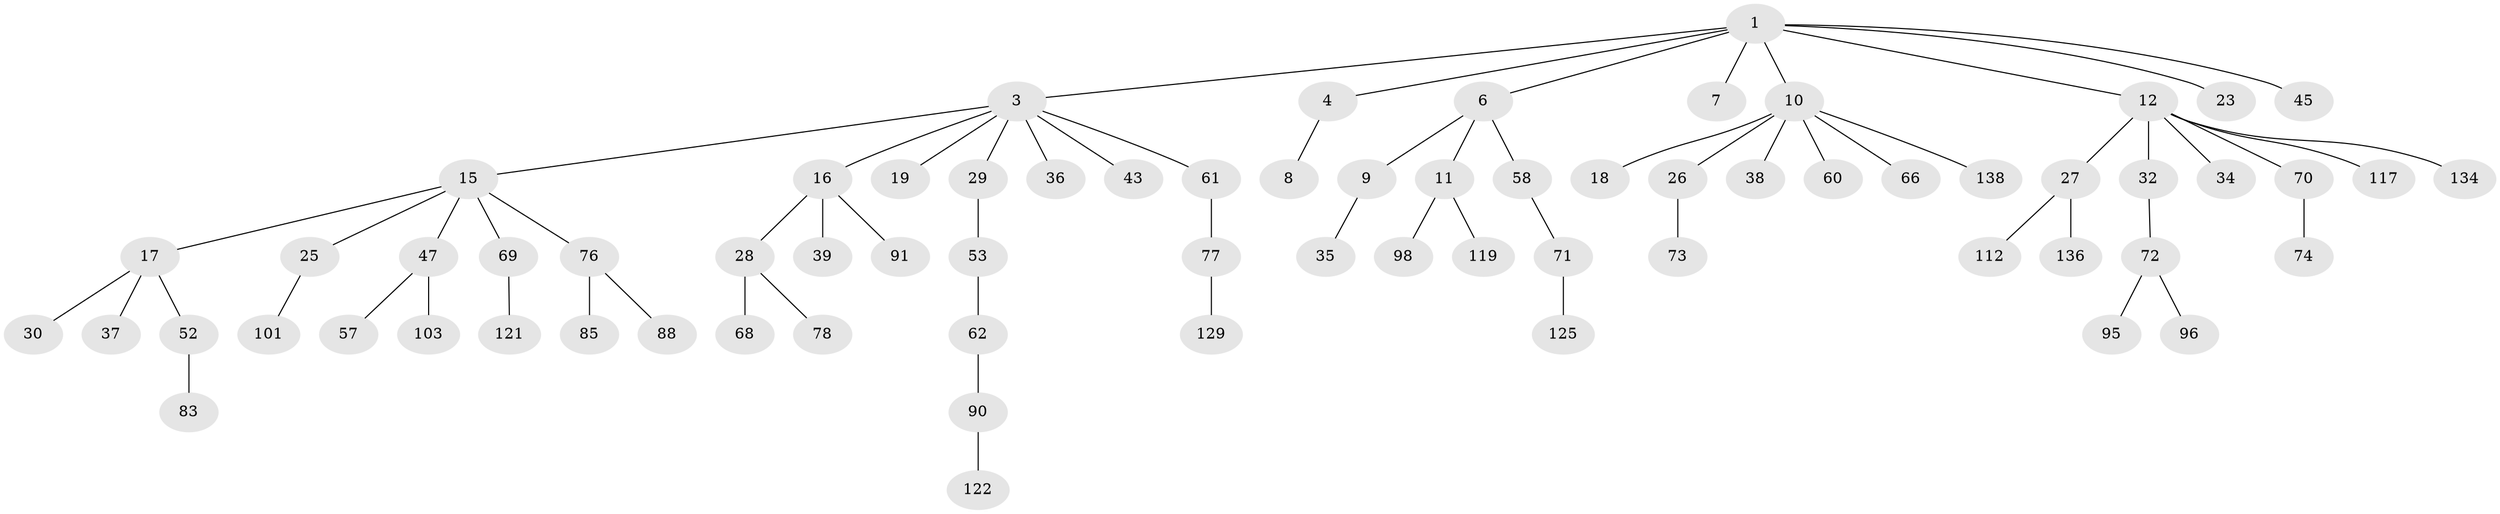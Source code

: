 // original degree distribution, {3: 0.14285714285714285, 7: 0.02142857142857143, 6: 0.007142857142857143, 4: 0.05, 5: 0.03571428571428571, 2: 0.24285714285714285, 1: 0.5}
// Generated by graph-tools (version 1.1) at 2025/15/03/09/25 04:15:32]
// undirected, 70 vertices, 69 edges
graph export_dot {
graph [start="1"]
  node [color=gray90,style=filled];
  1 [super="+2"];
  3 [super="+5"];
  4 [super="+86"];
  6 [super="+114"];
  7 [super="+75"];
  8 [super="+65"];
  9 [super="+24"];
  10 [super="+21+123"];
  11 [super="+14+51"];
  12 [super="+13+50"];
  15 [super="+20"];
  16;
  17 [super="+22+104"];
  18 [super="+87"];
  19 [super="+113"];
  23 [super="+59+44+137"];
  25 [super="+67"];
  26;
  27 [super="+92+40+128+130+31+33"];
  28 [super="+42"];
  29;
  30;
  32;
  34 [super="+116"];
  35 [super="+140+81"];
  36 [super="+82"];
  37;
  38 [super="+55"];
  39 [super="+41"];
  43 [super="+124"];
  45 [super="+97+108"];
  47 [super="+54"];
  52;
  53 [super="+94"];
  57 [super="+132"];
  58;
  60 [super="+107"];
  61 [super="+80"];
  62;
  66;
  68;
  69;
  70;
  71;
  72;
  73;
  74;
  76;
  77;
  78 [super="+118"];
  83 [super="+99"];
  85 [super="+133"];
  88;
  90;
  91;
  95;
  96;
  98;
  101;
  103;
  112;
  117;
  119;
  121;
  122;
  125;
  129;
  134;
  136 [super="+139"];
  138;
  1 -- 4;
  1 -- 12;
  1 -- 3;
  1 -- 23;
  1 -- 6;
  1 -- 7;
  1 -- 10;
  1 -- 45;
  3 -- 15;
  3 -- 19;
  3 -- 36;
  3 -- 43;
  3 -- 16;
  3 -- 29;
  3 -- 61;
  4 -- 8;
  6 -- 9;
  6 -- 11;
  6 -- 58;
  9 -- 35;
  10 -- 18;
  10 -- 38;
  10 -- 66;
  10 -- 26;
  10 -- 138;
  10 -- 60;
  11 -- 98;
  11 -- 119;
  12 -- 27;
  12 -- 32;
  12 -- 70;
  12 -- 134;
  12 -- 34;
  12 -- 117;
  15 -- 17;
  15 -- 47;
  15 -- 25;
  15 -- 76;
  15 -- 69;
  16 -- 28;
  16 -- 39;
  16 -- 91;
  17 -- 52;
  17 -- 37;
  17 -- 30;
  25 -- 101;
  26 -- 73;
  27 -- 112;
  27 -- 136;
  28 -- 68;
  28 -- 78;
  29 -- 53;
  32 -- 72;
  47 -- 57;
  47 -- 103;
  52 -- 83;
  53 -- 62;
  58 -- 71;
  61 -- 77;
  62 -- 90;
  69 -- 121;
  70 -- 74;
  71 -- 125;
  72 -- 95;
  72 -- 96;
  76 -- 85;
  76 -- 88;
  77 -- 129;
  90 -- 122;
}
